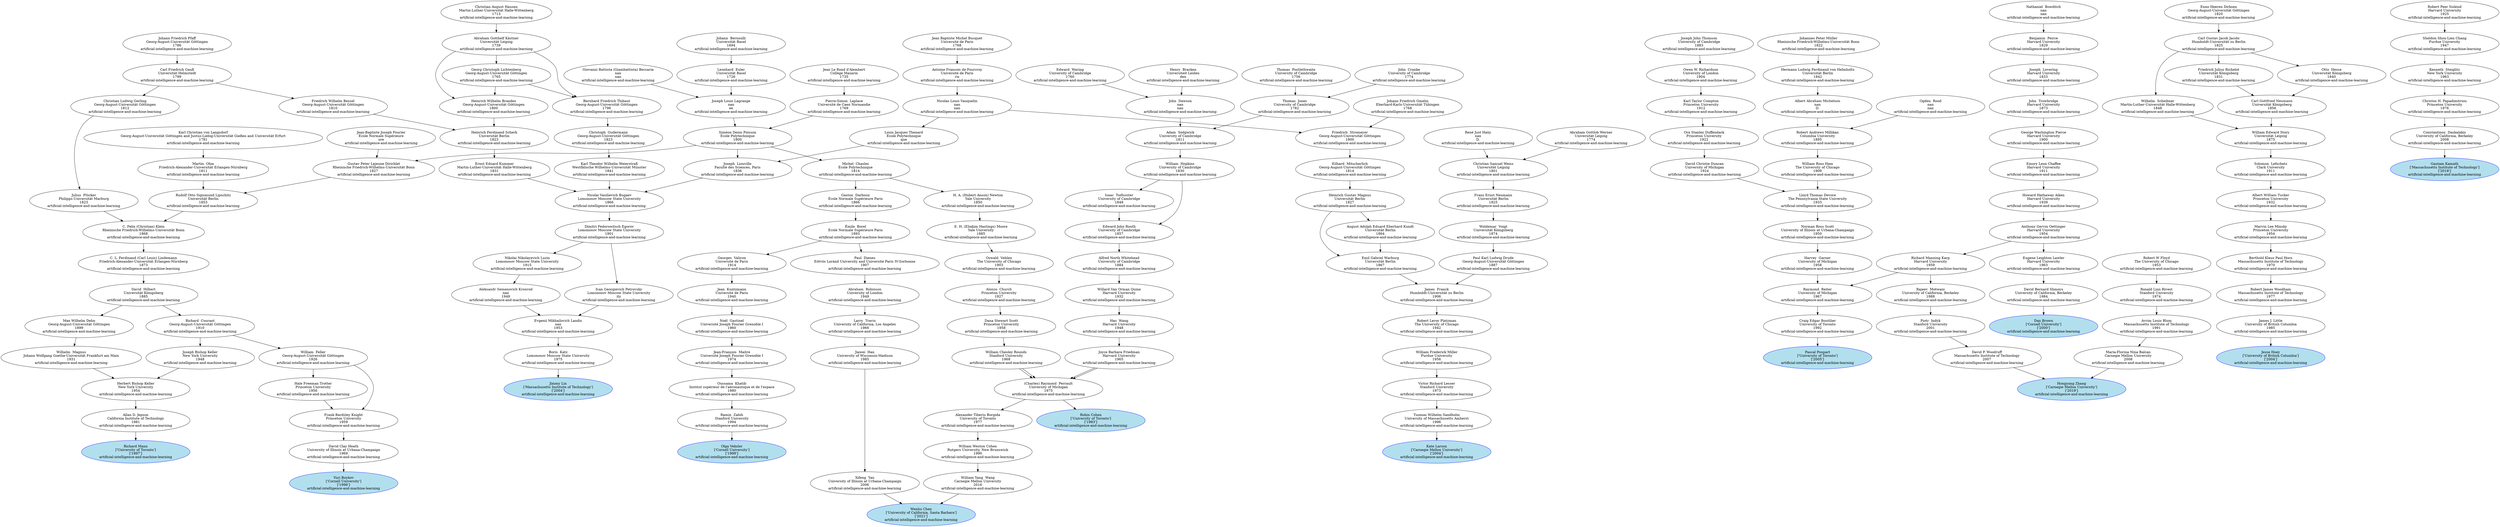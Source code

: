 digraph "Academic Genealogy for artificial-intelligence-and-machine-learning" {
	39437 [label="Yuri Boykov
['Cornell University']
['1996']
artificial-intelligence-and-machine-learning" color=blue fillcolor=lightblue2 style=filled]
	45379 [label="Dan Brown
['Cornell University']
['2000']
artificial-intelligence-and-machine-learning" color=blue fillcolor=lightblue2 style=filled]
	279263 [label="Wenhu Chen
['University of California, Santa Barbara']
['2021']
artificial-intelligence-and-machine-learning" color=blue fillcolor=lightblue2 style=filled]
	58650 [label="Robin Cohen
['University of Toronto']
['1983']
artificial-intelligence-and-machine-learning" color=blue fillcolor=lightblue2 style=filled]
	167185 [label="Jesse Hoey
['University of British Columbia']
['2004']
artificial-intelligence-and-machine-learning" color=blue fillcolor=lightblue2 style=filled]
	264772 [label="Gautam Kamath
['Massachusetts Institute of Technology']
['2018']
artificial-intelligence-and-machine-learning" color=blue fillcolor=lightblue2 style=filled]
	119359 [label="Kate Larson
['Carnegie Mellon University']
['2004']
artificial-intelligence-and-machine-learning" color=blue fillcolor=lightblue2 style=filled]
	0 [label="Jimmy Lin
['Massachusetts Institute of Technology']
['2004']
artificial-intelligence-and-machine-learning" color=blue fillcolor=lightblue2 style=filled]
	131052 [label="Richard Mann
['University of Toronto']
['1997']
artificial-intelligence-and-machine-learning" color=blue fillcolor=lightblue2 style=filled]
	97099 [label="Pascal Poupart
['University of Toronto']
['2005']
artificial-intelligence-and-machine-learning" color=blue fillcolor=lightblue2 style=filled]
	73583 [label="Olga Veksler
['Cornell University']
['1999']
artificial-intelligence-and-machine-learning" color=blue fillcolor=lightblue2 style=filled]
	254910 [label="Hongyang Zhang
['Carnegie Mellon University']
['2019']
artificial-intelligence-and-machine-learning" color=blue fillcolor=lightblue2 style=filled]
	4759 [label="David Clay Heath
University of Illinois at Urbana-Champaign
1969
artificial-intelligence-and-machine-learning"]
	36705 [label="David Bernard Shmoys
University of California, Berkeley
1984
artificial-intelligence-and-machine-learning"]
	279264 [label="Xifeng  Yan
University of Illinois at Urbana-Champaign
2006
artificial-intelligence-and-machine-learning"]
	217154 [label="William Yang  Wang
Carnegie Mellon University
2016
artificial-intelligence-and-machine-learning"]
	8755 [label="(Charles) Raymond  Perrault
University of Michigan
1975
artificial-intelligence-and-machine-learning"]
	72124 [label="James J. Little
University of British Columbia
1985
artificial-intelligence-and-machine-learning"]
	139732 [label="Constantinos  Daskalakis
University of California, Berkeley
2008
artificial-intelligence-and-machine-learning"]
	88145 [label="Tuomas Wilhelm Sandholm
University of Massachusetts Amherst
1996
artificial-intelligence-and-machine-learning"]
	176620 [label="Boris  Katz
Lomonosov Moscow State University
1975
artificial-intelligence-and-machine-learning"]
	11836 [label="Allan D. Jepson
California Institute of Technology
1981
artificial-intelligence-and-machine-learning"]
	72088 [label="Craig Edgar Boutilier
University of Toronto
1992
artificial-intelligence-and-machine-learning"]
	71514 [label="Ramin  Zabih
Stanford University
1994
artificial-intelligence-and-machine-learning"]
	148432 [label="Maria-Florina Nina Balcan
Carnegie Mellon University
2008
artificial-intelligence-and-machine-learning"]
	132986 [label="David P. Woodruff
Massachusetts Institute of Technology
2007
artificial-intelligence-and-machine-learning"]
	4758 [label="Frank Bardsley Knight
Princeton University
1959
artificial-intelligence-and-machine-learning"]
	25276 [label="Eugene Leighton Lawler
Harvard University
1963
artificial-intelligence-and-machine-learning"]
	72247 [label="Jiawei  Han
University of Wisconsin-Madison
1985
artificial-intelligence-and-machine-learning"]
	70227 [label="William Weston Cohen
Rutgers University, New Brunswick
1990
artificial-intelligence-and-machine-learning"]
	8658 [label="Joyce Barbara Friedman
Harvard University
1965
artificial-intelligence-and-machine-learning"]
	44546 [label="William Chesley Rounds
Stanford University
1968
artificial-intelligence-and-machine-learning"]
	72085 [label="Robert James Woodham
Massachusetts Institute of Technology
1977
artificial-intelligence-and-machine-learning"]
	46289 [label="Christos H. Papadimitriou
Princeton University
1976
artificial-intelligence-and-machine-learning"]
	88112 [label="Victor Richard Lesser
Stanford University
1973
artificial-intelligence-and-machine-learning"]
	76951 [label="Evgenii Mikhailovich Landis
nan
1953
artificial-intelligence-and-machine-learning"]
	12037 [label="Herbert Bishop Keller
New York University
1954
artificial-intelligence-and-machine-learning"]
	5481 [label="Raymond  Reiter
University of Michigan
1967
artificial-intelligence-and-machine-learning"]
	71100 [label="Oussama  Khatib
Institut supérieur de l'aéronautique et de l'espace
1980
artificial-intelligence-and-machine-learning"]
	33035 [label="Avrim Louis Blum
Massachusetts Institute of Technology
1991
artificial-intelligence-and-machine-learning"]
	71081 [label="Piotr  Indyk
Stanford University
2001
artificial-intelligence-and-machine-learning"]
	9629 [label="Hale Freeman Trotter
Princeton University
1956
artificial-intelligence-and-machine-learning"]
	33019 [label="William  Feller
Georg-August-Universität Göttingen
1926
artificial-intelligence-and-machine-learning"]
	13305 [label="Anthony Gervin Oettinger
Harvard University
1954
artificial-intelligence-and-machine-learning"]
	82279 [label="Larry  Travis
University of California, Los Angeles
1966
artificial-intelligence-and-machine-learning"]
	70186 [label="Alexander Tiberiu Borgida
University of Toronto
1977
artificial-intelligence-and-machine-learning"]
	29869 [label="Hao  Wang
Harvard University
1948
artificial-intelligence-and-machine-learning"]
	8024 [label="Dana Stewart Scott
Princeton University
1958
artificial-intelligence-and-machine-learning"]
	61066 [label="Berthold Klaus Paul Horn
Massachusetts Institute of Technology
1970
artificial-intelligence-and-machine-learning"]
	82018 [label="Kenneth  Steiglitz
New York University
1963
artificial-intelligence-and-machine-learning"]
	88102 [label="William Frederick Miller
Purdue University
1956
artificial-intelligence-and-machine-learning"]
	76948 [label="Aleksandr Semenovich Kronrod
nan
1949
artificial-intelligence-and-machine-learning"]
	55146 [label="Ivan Georgievich Petrovsky
Lomonosov Moscow State University
ity
artificial-intelligence-and-machine-learning"]
	12042 [label="Wilhelm  Magnus
Johann Wolfgang Goethe-Universität Frankfurt am Main
1931
artificial-intelligence-and-machine-learning"]
	13411 [label="Joseph Bishop Keller
New York University
1948
artificial-intelligence-and-machine-learning"]
	25275 [label="Richard Manning Karp
Harvard University
1959
artificial-intelligence-and-machine-learning"]
	13812 [label="Harvey  Garner
University of Michigan
1958
artificial-intelligence-and-machine-learning"]
	61379 [label="Jean-François  Maitre
Université Joseph Fourier Grenoble I
1974
artificial-intelligence-and-machine-learning"]
	50081 [label="Ronald Linn Rivest
Stanford University
1974
artificial-intelligence-and-machine-learning"]
	41471 [label="Rajeev  Motwani
University of California, Berkeley
1988
artificial-intelligence-and-machine-learning"]
	7378 [label="Richard  Courant
Georg-August-Universität Göttingen
1910
artificial-intelligence-and-machine-learning"]
	18953 [label="Howard Hathaway Aiken
Harvard University
1939
artificial-intelligence-and-machine-learning"]
	15886 [label="Abraham  Robinson
University of London
1949
artificial-intelligence-and-machine-learning"]
	8755 [label="(Charles) Raymond  Perrault
University of Michigan
1975
artificial-intelligence-and-machine-learning"]
	73831 [label="Willard Van Orman Quine
Harvard University
1932
artificial-intelligence-and-machine-learning"]
	8011 [label="Alonzo  Church
Princeton University
1927
artificial-intelligence-and-machine-learning"]
	6869 [label="Marvin Lee Minsky
Princeton University
1954
artificial-intelligence-and-machine-learning"]
	98916 [label="Sheldon Shou-Lien Chang
Purdue University
1947
artificial-intelligence-and-machine-learning"]
	128356 [label="Robert Leroy Platzman
The University of Chicago
1942
artificial-intelligence-and-machine-learning"]
	10479 [label="Nikolai Nikolayevich Luzin
Lomonosov Moscow State University
1915
artificial-intelligence-and-machine-learning"]
	24109 [label="Dimitri Fedorowitsch Egorov
Lomonosov Moscow State University
1901
artificial-intelligence-and-machine-learning"]
	7339 [label="Max Wilhelm Dehn
Georg-August-Universität Göttingen
1899
artificial-intelligence-and-machine-learning"]
	84481 [label="Norman Ross Scott
University of Illinois at Urbana-Champaign
1950
artificial-intelligence-and-machine-learning"]
	58747 [label="Noël  Gastinel
Université Joseph Fourier Grenoble I
1960
artificial-intelligence-and-machine-learning"]
	69223 [label="Robert W Floyd
The University of Chicago
1953
artificial-intelligence-and-machine-learning"]
	7298 [label="David  Hilbert
Universität Königsberg
1885
artificial-intelligence-and-machine-learning"]
	25248 [label="Emory Leon Chaffee
Harvard University
1911
artificial-intelligence-and-machine-learning"]
	24557 [label="Paul  Dienes
Eötvös Loránd University and Université Paris IV-Sorbonne
1907
artificial-intelligence-and-machine-learning"]
	78732 [label="Alfred North Whitehead
University of Cambridge
1884
artificial-intelligence-and-machine-learning"]
	805 [label="Oswald  Veblen
The University of Chicago
1903
artificial-intelligence-and-machine-learning"]
	8581 [label="Albert William Tucker
Princeton University
1932
artificial-intelligence-and-machine-learning"]
	111345 [label="Robert Peer Siskind
Harvard University
1925
artificial-intelligence-and-machine-learning"]
	126428 [label="James  Franck
Humboldt-Universität zu Berlin
1906
artificial-intelligence-and-machine-learning"]
	24101 [label="Nicolai Vasilievich Bugaev
Lomonosov Moscow State University
1866
artificial-intelligence-and-machine-learning"]
	140183 [label="Lloyd Thomas Devore
The Pennsylvania State University
1933
artificial-intelligence-and-machine-learning"]
	78519 [label="Jean  Kuntzmann
Université de Paris
1940
artificial-intelligence-and-machine-learning"]
	7404 [label="C. L. Ferdinand (Carl Louis) Lindemann
Friedrich-Alexander-Universität Erlangen-Nürnberg
1873
artificial-intelligence-and-machine-learning"]
	141987 [label="George Washington Pierce
Harvard University
1900
artificial-intelligence-and-machine-learning"]
	39071 [label="Émile  Borel
École Normale Supérieure Paris
1893
artificial-intelligence-and-machine-learning"]
	101929 [label="Edward John Routh
University of Cambridge
1857
artificial-intelligence-and-machine-learning"]
	806 [label="E. H. (Eliakim Hastings) Moore
Yale University
1885
artificial-intelligence-and-machine-learning"]
	7461 [label="Solomon  Lefschetz
Clark University
1911
artificial-intelligence-and-machine-learning"]
	62397 [label="Paul Karl Ludwig Drude
Georg-August-Universität Göttingen
1887
artificial-intelligence-and-machine-learning"]
	124661 [label="Emil Gabriel Warburg
Universität Berlin
1867
artificial-intelligence-and-machine-learning"]
	18331 [label="Ernst Eduard Kummer
Martin-Luther-Universität Halle-Wittenberg
1831
artificial-intelligence-and-machine-learning"]
	55185 [label="Joseph  Liouville
Faculté des Sciences, Paris
1836
artificial-intelligence-and-machine-learning"]
	7486 [label="Karl Theodor Wilhelm Weierstraß
Westfälische Wilhelms-Universität Münster
1841
artificial-intelligence-and-machine-learning"]
	147676 [label="William Ross Ham
The University of Chicago
1909
artificial-intelligence-and-machine-learning"]
	147677 [label="David Christie Duncan
University of Michigan
1924
artificial-intelligence-and-machine-learning"]
	73816 [label="Georges  Valiron
Université de Paris
1914
artificial-intelligence-and-machine-learning"]
	7401 [label="C. Felix (Christian) Klein
Rheinische Friedrich-Wilhelms-Universität Bonn
1868
artificial-intelligence-and-machine-learning"]
	67041 [label="John  Trowbridge
Harvard University
1873
artificial-intelligence-and-machine-learning"]
	34254 [label="Gaston  Darboux
École Normale Supérieure Paris
1866
artificial-intelligence-and-machine-learning"]
	42016 [label="William  Hopkins
University of Cambridge
1830
artificial-intelligence-and-machine-learning"]
	129420 [label="Isaac  Todhunter
University of Cambridge
1848
artificial-intelligence-and-machine-learning"]
	7865 [label="H. A. (Hubert Anson) Newton
Yale University
1850
artificial-intelligence-and-machine-learning"]
	7451 [label="William Edward Story
Universität Leipzig
1875
artificial-intelligence-and-machine-learning"]
	45011 [label="Woldemar  Voigt
Universität Königsberg
1874
artificial-intelligence-and-machine-learning"]
	123973 [label="August Adolph Eduard Eberhard Kundt
Universität Berlin
1864
artificial-intelligence-and-machine-learning"]
	123978 [label="Heinrich Gustav Magnus
Universität Berlin
1827
artificial-intelligence-and-machine-learning"]
	25484 [label="Heinrich Ferdinand Scherk
Universität Berlin
1823
artificial-intelligence-and-machine-learning"]
	104652 [label="Louis Jacques Thenard
École Polytechnique
que
artificial-intelligence-and-machine-learning"]
	17865 [label="Siméon Denis Poisson
École Polytechnique
1800
artificial-intelligence-and-machine-learning"]
	29458 [label="Christoph  Gudermann
Georg-August-Universität Göttingen
1823
artificial-intelligence-and-machine-learning"]
	72167 [label="Robert Andrews Millikan
Columbia University
1895
artificial-intelligence-and-machine-learning"]
	148190 [label="Ora Stanley Duffendack
Princeton University
1922
artificial-intelligence-and-machine-learning"]
	7402 [label="Julius  Plücker
Philipps-Universität Marburg
1823
artificial-intelligence-and-machine-learning"]
	19964 [label="Rudolf Otto Sigismund Lipschitz
Universität Berlin
1853
artificial-intelligence-and-machine-learning"]
	132487 [label="Joseph  Lovering
Harvard University
1833
artificial-intelligence-and-machine-learning"]
	26995 [label="Michel  Chasles
École Polytechnique
1814
artificial-intelligence-and-machine-learning"]
	102043 [label="Adam  Sedgwick
University of Cambridge
1811
artificial-intelligence-and-machine-learning"]
	18589 [label="Wilhelm  Scheibner
Martin-Luther-Universität Halle-Wittenberg
1848
artificial-intelligence-and-machine-learning"]
	32858 [label="Carl Gottfried Neumann
Universität Königsberg
1856
artificial-intelligence-and-machine-learning"]
	18600 [label="Franz Ernst Neumann
Universität Berlin
1825
artificial-intelligence-and-machine-learning"]
	123999 [label="Eilhard  Mitscherlich
Georg-August-Universität Göttingen
1814
artificial-intelligence-and-machine-learning"]
	18603 [label="Friedrich Wilhelm Bessel
Georg-August-Universität Göttingen
1810
artificial-intelligence-and-machine-learning"]
	65162 [label="Heinrich Wilhelm Brandes
Georg-August-Universität Göttingen
1800
artificial-intelligence-and-machine-learning"]
	158571 [label="Nicolas Louis Vauquelin
nan
nan
artificial-intelligence-and-machine-learning"]
	17864 [label="Joseph Louis Lagrange
nan
ee
artificial-intelligence-and-machine-learning"]
	108295 [label="Pierre-Simon  Laplace
Université de Caen Normandie
1769
artificial-intelligence-and-machine-learning"]
	57667 [label="Bernhard Friedrich Thibaut
Georg-August-Universität Göttingen
1796
artificial-intelligence-and-machine-learning"]
	72170 [label="Albert Abraham Michelson
nan
D.
artificial-intelligence-and-machine-learning"]
	148580 [label="Ogden  Rood
nan
nan
artificial-intelligence-and-machine-learning"]
	147836 [label="Karl Taylor Compton
Princeton University
1912
artificial-intelligence-and-machine-learning"]
	29642 [label="Christian Ludwig Gerling
Georg-August-Universität Göttingen
1812
artificial-intelligence-and-machine-learning"]
	47064 [label="Martin  Ohm
Friedrich-Alexander-Universität Erlangen-Nürnberg
1811
artificial-intelligence-and-machine-learning"]
	17946 [label="Gustav Peter Lejeune Dirichlet
Rheinische Friedrich-Wilhelms-Universität Bonn
1827
artificial-intelligence-and-machine-learning"]
	80886 [label="Benjamin  Peirce
Harvard University
1829
artificial-intelligence-and-machine-learning"]
	102036 [label="Thomas  Jones
University of Cambridge
1782
artificial-intelligence-and-machine-learning"]
	102037 [label="John  Dawson
nan
nan
artificial-intelligence-and-machine-learning"]
	15635 [label="Carl Gustav Jacob Jacobi
Humboldt-Universität zu Berlin
1825
artificial-intelligence-and-machine-learning"]
	57706 [label="Friedrich Julius Richelot
Universität Königsberg
1831
artificial-intelligence-and-machine-learning"]
	46967 [label="Otto  Hesse
Universität Königsberg
1840
artificial-intelligence-and-machine-learning"]
	66319 [label="Christian Samuel Weiss
Universität Leipzig
1801
artificial-intelligence-and-machine-learning"]
	123979 [label="Friedrich  Stromeyer
Georg-August-Universität Göttingen
1800
artificial-intelligence-and-machine-learning"]
	18231 [label="Carl Friedrich Gauß
Universität Helmstedt
1799
artificial-intelligence-and-machine-learning"]
	65161 [label="Georg Christoph Lichtenberg
Georg-August-Universität Göttingen
1765
artificial-intelligence-and-machine-learning"]
	66476 [label="Abraham Gotthelf Kästner
Universität Leipzig
1739
artificial-intelligence-and-machine-learning"]
	158735 [label="Antoine Francois de Fourcroy
Université de Paris
ris
artificial-intelligence-and-machine-learning"]
	38586 [label="Leonhard  Euler
Universität Basel
1726
artificial-intelligence-and-machine-learning"]
	146036 [label="Giovanni Battista (Giambattista) Beccaria
nan
nan
artificial-intelligence-and-machine-learning"]
	108266 [label="Jean Le Rond d'Alembert
Collège Mazarin
1735
artificial-intelligence-and-machine-learning"]
	49057 [label="Hermann Ludwig Ferdinand von Helmholtz
Universität Berlin
1842
artificial-intelligence-and-machine-learning"]
	90415 [label="Owen W. Richardson
University of London
1904
artificial-intelligence-and-machine-learning"]
	47025 [label="Karl Christian von Langsdorf
Georg-August-Universität Göttingen and Justus-Liebig-Universität Gießen and Universität Erfurt
1781
artificial-intelligence-and-machine-learning"]
	17981 [label="Jean-Baptiste Joseph Fourier
École Normale Supérieure
ure
artificial-intelligence-and-machine-learning"]
	147797 [label="Nathaniel  Bowditch
nan
nan
artificial-intelligence-and-machine-learning"]
	133301 [label="Thomas  Postlethwaite
University of Cambridge
1756
artificial-intelligence-and-machine-learning"]
	103066 [label="John  Cranke
University of Cambridge
1774
artificial-intelligence-and-machine-learning"]
	129421 [label="Edward  Waring
University of Cambridge
1760
artificial-intelligence-and-machine-learning"]
	129422 [label="Henry  Bracken
Universiteit Leiden
den
artificial-intelligence-and-machine-learning"]
	41423 [label="Enno Heeren Dirksen
Georg-August-Universität Göttingen
1820
artificial-intelligence-and-machine-learning"]
	124285 [label="Abraham Gottlob Werner
Universität Leipzig
1774
artificial-intelligence-and-machine-learning"]
	124286 [label="René Just Haüy
nan
D.
artificial-intelligence-and-machine-learning"]
	76485 [label="Johann Friedrich Gmelin
Eberhard-Karls-Universität Tübingen
1768
artificial-intelligence-and-machine-learning"]
	18230 [label="Johann Friedrich Pfaff
Georg-August-Universität Göttingen
1786
artificial-intelligence-and-machine-learning"]
	57670 [label="Christian August Hausen
Martin-Luther-Universität Halle-Wittenberg
1713
artificial-intelligence-and-machine-learning"]
	158900 [label="Jean Baptiste Michel Bucquet
Université de Paris
1768
artificial-intelligence-and-machine-learning"]
	53410 [label="Johann  Bernoulli
Universität Basel
1694
artificial-intelligence-and-machine-learning"]
	23194 [label="Johannes Peter Müller
Rheinische Friedrich-Wilhelms-Universität Bonn
1822
artificial-intelligence-and-machine-learning"]
	50701 [label="Joseph John Thomson
University of Cambridge
1883
artificial-intelligence-and-machine-learning"]
	4759 -> 39437
	36705 -> 45379
	279264 -> 279263
	217154 -> 279263
	8755 -> 58650
	72124 -> 167185
	139732 -> 264772
	88145 -> 119359
	176620 -> 0
	11836 -> 131052
	72088 -> 97099
	71514 -> 73583
	148432 -> 254910
	132986 -> 254910
	4758 -> 4759
	25276 -> 36705
	72247 -> 279264
	70227 -> 217154
	8658 -> 8755
	44546 -> 8755
	72085 -> 72124
	46289 -> 139732
	88112 -> 88145
	76951 -> 176620
	12037 -> 11836
	5481 -> 72088
	71100 -> 71514
	33035 -> 148432
	71081 -> 132986
	9629 -> 4758
	33019 -> 4758
	13305 -> 25276
	82279 -> 72247
	70186 -> 70227
	29869 -> 8658
	8024 -> 44546
	61066 -> 72085
	82018 -> 46289
	88102 -> 88112
	76948 -> 76951
	55146 -> 76951
	12042 -> 12037
	13411 -> 12037
	25275 -> 5481
	13812 -> 5481
	61379 -> 71100
	50081 -> 33035
	41471 -> 71081
	33019 -> 9629
	7378 -> 33019
	18953 -> 13305
	15886 -> 82279
	8755 -> 70186
	73831 -> 29869
	8011 -> 8024
	6869 -> 61066
	98916 -> 82018
	128356 -> 88102
	10479 -> 76948
	24109 -> 55146
	7339 -> 12042
	7378 -> 13411
	13305 -> 25275
	84481 -> 13812
	58747 -> 61379
	69223 -> 50081
	25275 -> 41471
	7298 -> 7378
	25248 -> 18953
	24557 -> 15886
	44546 -> 8755
	8658 -> 8755
	78732 -> 73831
	805 -> 8011
	8581 -> 6869
	111345 -> 98916
	126428 -> 128356
	24109 -> 10479
	24101 -> 24109
	7298 -> 7339
	140183 -> 84481
	78519 -> 58747
	7404 -> 7298
	141987 -> 25248
	39071 -> 24557
	101929 -> 78732
	806 -> 805
	7461 -> 8581
	62397 -> 126428
	124661 -> 126428
	18331 -> 24101
	55185 -> 24101
	7486 -> 24101
	147676 -> 140183
	147677 -> 140183
	73816 -> 78519
	7401 -> 7404
	67041 -> 141987
	34254 -> 39071
	42016 -> 101929
	129420 -> 101929
	7865 -> 806
	7451 -> 7461
	45011 -> 62397
	123973 -> 124661
	123978 -> 124661
	25484 -> 18331
	104652 -> 55185
	17865 -> 55185
	29458 -> 7486
	72167 -> 147676
	148190 -> 147677
	39071 -> 73816
	7402 -> 7401
	19964 -> 7401
	132487 -> 67041
	26995 -> 34254
	102043 -> 42016
	42016 -> 129420
	26995 -> 7865
	18589 -> 7451
	32858 -> 7451
	18600 -> 45011
	123978 -> 123973
	123999 -> 123978
	18603 -> 25484
	65162 -> 25484
	158571 -> 104652
	17864 -> 17865
	108295 -> 17865
	57667 -> 29458
	72170 -> 72167
	148580 -> 72167
	147836 -> 148190
	29642 -> 7402
	47064 -> 19964
	17946 -> 19964
	80886 -> 132487
	17865 -> 26995
	102036 -> 102043
	102037 -> 102043
	15635 -> 18589
	57706 -> 32858
	46967 -> 32858
	66319 -> 18600
	123979 -> 123999
	18231 -> 18603
	65161 -> 65162
	66476 -> 65162
	158735 -> 158571
	38586 -> 17864
	146036 -> 17864
	108266 -> 108295
	65161 -> 57667
	66476 -> 57667
	49057 -> 72170
	90415 -> 147836
	18231 -> 29642
	47025 -> 47064
	17981 -> 17946
	17865 -> 17946
	147797 -> 80886
	133301 -> 102036
	103066 -> 102036
	129421 -> 102037
	129422 -> 102037
	41423 -> 15635
	15635 -> 57706
	15635 -> 46967
	124285 -> 66319
	124286 -> 66319
	158571 -> 123979
	76485 -> 123979
	18230 -> 18231
	66476 -> 65161
	57670 -> 66476
	158900 -> 158735
	53410 -> 38586
	23194 -> 49057
	50701 -> 90415
}
